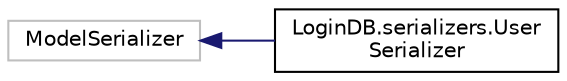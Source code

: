 digraph "Graphical Class Hierarchy"
{
  edge [fontname="Helvetica",fontsize="10",labelfontname="Helvetica",labelfontsize="10"];
  node [fontname="Helvetica",fontsize="10",shape=record];
  rankdir="LR";
  Node3 [label="ModelSerializer",height=0.2,width=0.4,color="grey75", fillcolor="white", style="filled"];
  Node3 -> Node0 [dir="back",color="midnightblue",fontsize="10",style="solid",fontname="Helvetica"];
  Node0 [label="LoginDB.serializers.User\lSerializer",height=0.2,width=0.4,color="black", fillcolor="white", style="filled",URL="$class_login_d_b_1_1serializers_1_1_user_serializer.html",tooltip="UserSerializers declared here. "];
}
